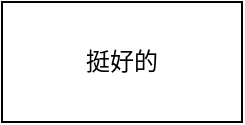 <mxfile version="16.2.4" type="github">
  <diagram id="d1Ql4OmQvdaVHPoU8nEq" name="Page-1">
    <mxGraphModel dx="1238" dy="809" grid="1" gridSize="10" guides="1" tooltips="1" connect="1" arrows="1" fold="1" page="1" pageScale="1" pageWidth="827" pageHeight="1169" math="0" shadow="0">
      <root>
        <mxCell id="0" />
        <mxCell id="1" parent="0" />
        <mxCell id="DXVrxlqLf282C6SnYbfn-1" value="挺好的" style="rounded=0;whiteSpace=wrap;html=1;" vertex="1" parent="1">
          <mxGeometry x="350" y="380" width="120" height="60" as="geometry" />
        </mxCell>
      </root>
    </mxGraphModel>
  </diagram>
</mxfile>
